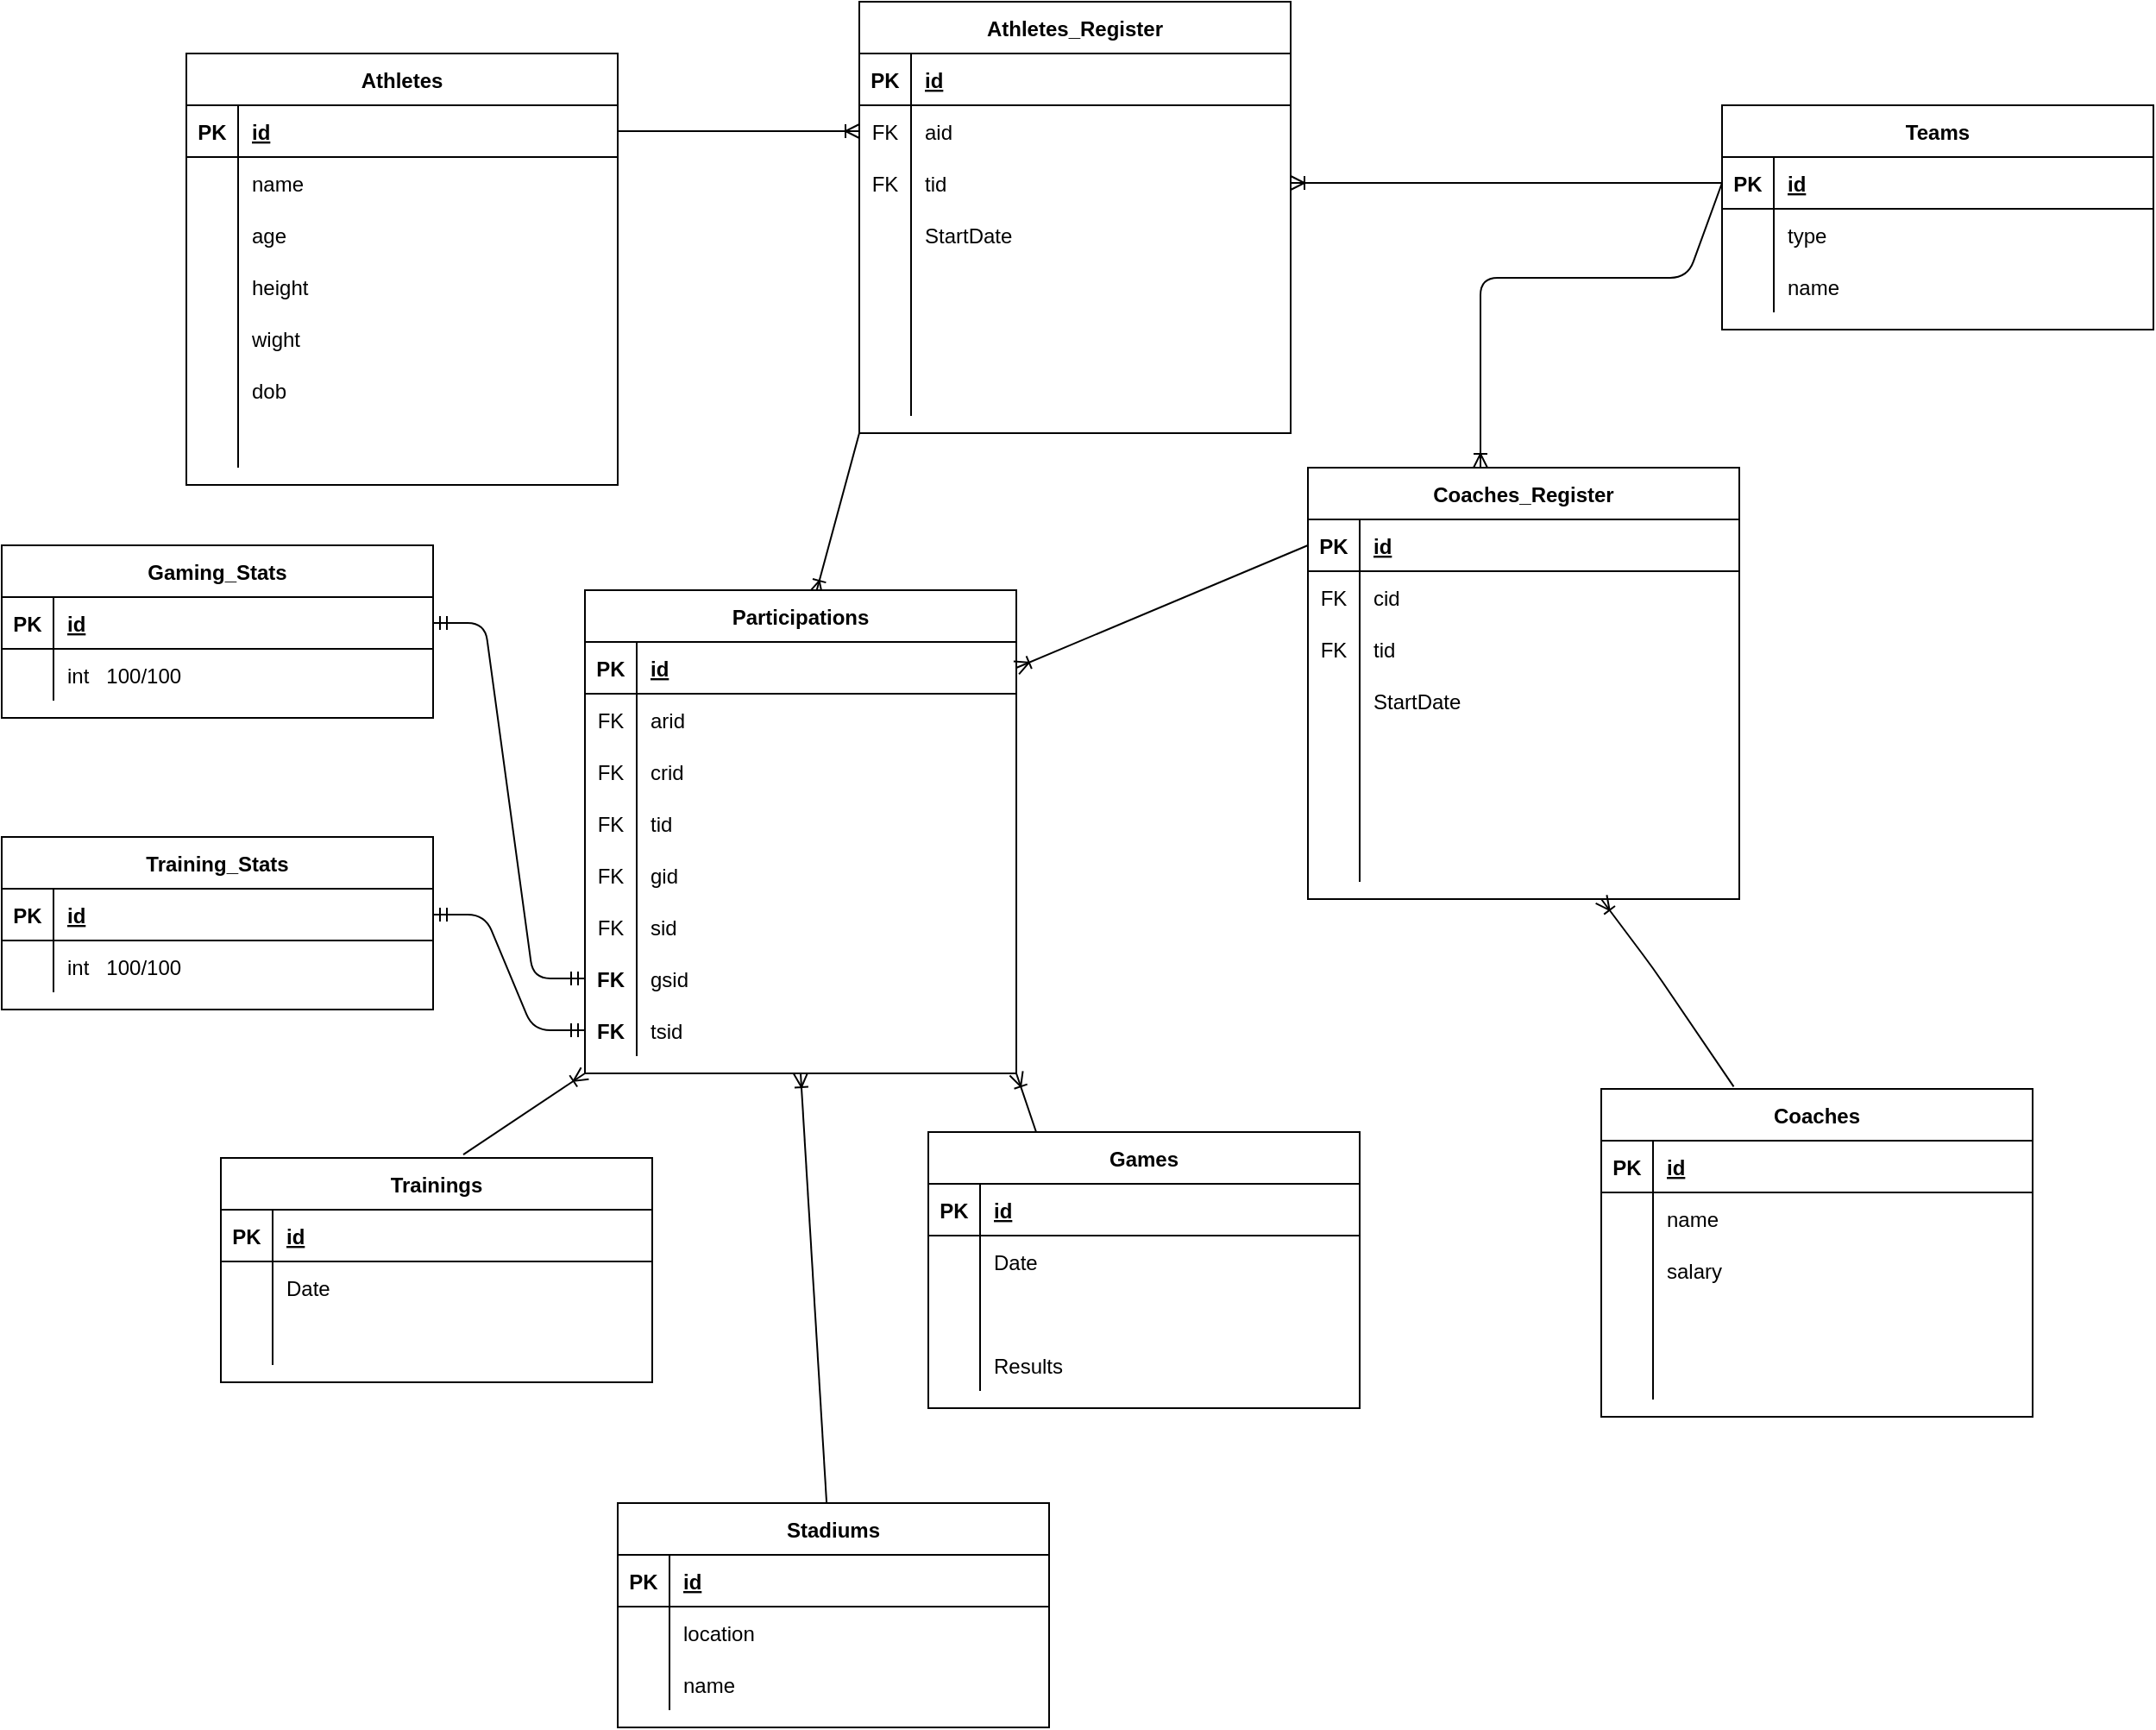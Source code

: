 <mxfile version="13.8.0" type="github">
  <diagram id="R2lEEEUBdFMjLlhIrx00" name="Page-1">
    <mxGraphModel dx="639" dy="456" grid="1" gridSize="13" guides="1" tooltips="1" connect="1" arrows="1" fold="1" page="1" pageScale="1" pageWidth="850" pageHeight="1100" math="0" shadow="0" extFonts="Permanent Marker^https://fonts.googleapis.com/css?family=Permanent+Marker">
      <root>
        <mxCell id="0" />
        <mxCell id="1" parent="0" />
        <mxCell id="C-vyLk0tnHw3VtMMgP7b-23" value="Athletes" style="shape=table;startSize=30;container=1;collapsible=1;childLayout=tableLayout;fixedRows=1;rowLines=0;fontStyle=1;align=center;resizeLast=1;" parent="1" vertex="1">
          <mxGeometry x="120" y="40" width="250" height="250" as="geometry" />
        </mxCell>
        <mxCell id="C-vyLk0tnHw3VtMMgP7b-24" value="" style="shape=partialRectangle;collapsible=0;dropTarget=0;pointerEvents=0;fillColor=none;points=[[0,0.5],[1,0.5]];portConstraint=eastwest;top=0;left=0;right=0;bottom=1;" parent="C-vyLk0tnHw3VtMMgP7b-23" vertex="1">
          <mxGeometry y="30" width="250" height="30" as="geometry" />
        </mxCell>
        <mxCell id="C-vyLk0tnHw3VtMMgP7b-25" value="PK" style="shape=partialRectangle;overflow=hidden;connectable=0;fillColor=none;top=0;left=0;bottom=0;right=0;fontStyle=1;" parent="C-vyLk0tnHw3VtMMgP7b-24" vertex="1">
          <mxGeometry width="30" height="30" as="geometry" />
        </mxCell>
        <mxCell id="C-vyLk0tnHw3VtMMgP7b-26" value="id" style="shape=partialRectangle;overflow=hidden;connectable=0;fillColor=none;top=0;left=0;bottom=0;right=0;align=left;spacingLeft=6;fontStyle=5;" parent="C-vyLk0tnHw3VtMMgP7b-24" vertex="1">
          <mxGeometry x="30" width="220" height="30" as="geometry" />
        </mxCell>
        <mxCell id="C-vyLk0tnHw3VtMMgP7b-27" value="" style="shape=partialRectangle;collapsible=0;dropTarget=0;pointerEvents=0;fillColor=none;points=[[0,0.5],[1,0.5]];portConstraint=eastwest;top=0;left=0;right=0;bottom=0;" parent="C-vyLk0tnHw3VtMMgP7b-23" vertex="1">
          <mxGeometry y="60" width="250" height="30" as="geometry" />
        </mxCell>
        <mxCell id="C-vyLk0tnHw3VtMMgP7b-28" value="" style="shape=partialRectangle;overflow=hidden;connectable=0;fillColor=none;top=0;left=0;bottom=0;right=0;" parent="C-vyLk0tnHw3VtMMgP7b-27" vertex="1">
          <mxGeometry width="30" height="30" as="geometry" />
        </mxCell>
        <mxCell id="C-vyLk0tnHw3VtMMgP7b-29" value="name " style="shape=partialRectangle;overflow=hidden;connectable=0;fillColor=none;top=0;left=0;bottom=0;right=0;align=left;spacingLeft=6;" parent="C-vyLk0tnHw3VtMMgP7b-27" vertex="1">
          <mxGeometry x="30" width="220" height="30" as="geometry" />
        </mxCell>
        <mxCell id="ePLe0GO7qWJnHYlMfz1o-11" style="shape=partialRectangle;collapsible=0;dropTarget=0;pointerEvents=0;fillColor=none;points=[[0,0.5],[1,0.5]];portConstraint=eastwest;top=0;left=0;right=0;bottom=0;" parent="C-vyLk0tnHw3VtMMgP7b-23" vertex="1">
          <mxGeometry y="90" width="250" height="30" as="geometry" />
        </mxCell>
        <mxCell id="ePLe0GO7qWJnHYlMfz1o-12" style="shape=partialRectangle;overflow=hidden;connectable=0;fillColor=none;top=0;left=0;bottom=0;right=0;" parent="ePLe0GO7qWJnHYlMfz1o-11" vertex="1">
          <mxGeometry width="30" height="30" as="geometry" />
        </mxCell>
        <mxCell id="ePLe0GO7qWJnHYlMfz1o-13" value="age" style="shape=partialRectangle;overflow=hidden;connectable=0;fillColor=none;top=0;left=0;bottom=0;right=0;align=left;spacingLeft=6;" parent="ePLe0GO7qWJnHYlMfz1o-11" vertex="1">
          <mxGeometry x="30" width="220" height="30" as="geometry" />
        </mxCell>
        <mxCell id="ePLe0GO7qWJnHYlMfz1o-14" style="shape=partialRectangle;collapsible=0;dropTarget=0;pointerEvents=0;fillColor=none;points=[[0,0.5],[1,0.5]];portConstraint=eastwest;top=0;left=0;right=0;bottom=0;" parent="C-vyLk0tnHw3VtMMgP7b-23" vertex="1">
          <mxGeometry y="120" width="250" height="30" as="geometry" />
        </mxCell>
        <mxCell id="ePLe0GO7qWJnHYlMfz1o-15" style="shape=partialRectangle;overflow=hidden;connectable=0;fillColor=none;top=0;left=0;bottom=0;right=0;" parent="ePLe0GO7qWJnHYlMfz1o-14" vertex="1">
          <mxGeometry width="30" height="30" as="geometry" />
        </mxCell>
        <mxCell id="ePLe0GO7qWJnHYlMfz1o-16" value="height" style="shape=partialRectangle;overflow=hidden;connectable=0;fillColor=none;top=0;left=0;bottom=0;right=0;align=left;spacingLeft=6;" parent="ePLe0GO7qWJnHYlMfz1o-14" vertex="1">
          <mxGeometry x="30" width="220" height="30" as="geometry" />
        </mxCell>
        <mxCell id="ePLe0GO7qWJnHYlMfz1o-20" style="shape=partialRectangle;collapsible=0;dropTarget=0;pointerEvents=0;fillColor=none;points=[[0,0.5],[1,0.5]];portConstraint=eastwest;top=0;left=0;right=0;bottom=0;" parent="C-vyLk0tnHw3VtMMgP7b-23" vertex="1">
          <mxGeometry y="150" width="250" height="30" as="geometry" />
        </mxCell>
        <mxCell id="ePLe0GO7qWJnHYlMfz1o-21" style="shape=partialRectangle;overflow=hidden;connectable=0;fillColor=none;top=0;left=0;bottom=0;right=0;" parent="ePLe0GO7qWJnHYlMfz1o-20" vertex="1">
          <mxGeometry width="30" height="30" as="geometry" />
        </mxCell>
        <mxCell id="ePLe0GO7qWJnHYlMfz1o-22" value="wight" style="shape=partialRectangle;overflow=hidden;connectable=0;fillColor=none;top=0;left=0;bottom=0;right=0;align=left;spacingLeft=6;" parent="ePLe0GO7qWJnHYlMfz1o-20" vertex="1">
          <mxGeometry x="30" width="220" height="30" as="geometry" />
        </mxCell>
        <mxCell id="ePLe0GO7qWJnHYlMfz1o-17" style="shape=partialRectangle;collapsible=0;dropTarget=0;pointerEvents=0;fillColor=none;points=[[0,0.5],[1,0.5]];portConstraint=eastwest;top=0;left=0;right=0;bottom=0;" parent="C-vyLk0tnHw3VtMMgP7b-23" vertex="1">
          <mxGeometry y="180" width="250" height="30" as="geometry" />
        </mxCell>
        <mxCell id="ePLe0GO7qWJnHYlMfz1o-18" style="shape=partialRectangle;overflow=hidden;connectable=0;fillColor=none;top=0;left=0;bottom=0;right=0;" parent="ePLe0GO7qWJnHYlMfz1o-17" vertex="1">
          <mxGeometry width="30" height="30" as="geometry" />
        </mxCell>
        <mxCell id="ePLe0GO7qWJnHYlMfz1o-19" value="dob" style="shape=partialRectangle;overflow=hidden;connectable=0;fillColor=none;top=0;left=0;bottom=0;right=0;align=left;spacingLeft=6;" parent="ePLe0GO7qWJnHYlMfz1o-17" vertex="1">
          <mxGeometry x="30" width="220" height="30" as="geometry" />
        </mxCell>
        <mxCell id="ePLe0GO7qWJnHYlMfz1o-29" style="shape=partialRectangle;collapsible=0;dropTarget=0;pointerEvents=0;fillColor=none;points=[[0,0.5],[1,0.5]];portConstraint=eastwest;top=0;left=0;right=0;bottom=0;" parent="C-vyLk0tnHw3VtMMgP7b-23" vertex="1">
          <mxGeometry y="210" width="250" height="30" as="geometry" />
        </mxCell>
        <mxCell id="ePLe0GO7qWJnHYlMfz1o-30" value="" style="shape=partialRectangle;overflow=hidden;connectable=0;fillColor=none;top=0;left=0;bottom=0;right=0;fontStyle=1" parent="ePLe0GO7qWJnHYlMfz1o-29" vertex="1">
          <mxGeometry width="30" height="30" as="geometry" />
        </mxCell>
        <mxCell id="ePLe0GO7qWJnHYlMfz1o-31" value="" style="shape=partialRectangle;overflow=hidden;connectable=0;fillColor=none;top=0;left=0;bottom=0;right=0;align=left;spacingLeft=6;" parent="ePLe0GO7qWJnHYlMfz1o-29" vertex="1">
          <mxGeometry x="30" width="220" height="30" as="geometry" />
        </mxCell>
        <mxCell id="ePLe0GO7qWJnHYlMfz1o-62" value="Athletes_Register" style="shape=table;startSize=30;container=1;collapsible=1;childLayout=tableLayout;fixedRows=1;rowLines=0;fontStyle=1;align=center;resizeLast=1;" parent="1" vertex="1">
          <mxGeometry x="510" y="10" width="250" height="250" as="geometry" />
        </mxCell>
        <mxCell id="ePLe0GO7qWJnHYlMfz1o-63" value="" style="shape=partialRectangle;collapsible=0;dropTarget=0;pointerEvents=0;fillColor=none;points=[[0,0.5],[1,0.5]];portConstraint=eastwest;top=0;left=0;right=0;bottom=1;" parent="ePLe0GO7qWJnHYlMfz1o-62" vertex="1">
          <mxGeometry y="30" width="250" height="30" as="geometry" />
        </mxCell>
        <mxCell id="ePLe0GO7qWJnHYlMfz1o-64" value="PK" style="shape=partialRectangle;overflow=hidden;connectable=0;fillColor=none;top=0;left=0;bottom=0;right=0;fontStyle=1;" parent="ePLe0GO7qWJnHYlMfz1o-63" vertex="1">
          <mxGeometry width="30" height="30" as="geometry" />
        </mxCell>
        <mxCell id="ePLe0GO7qWJnHYlMfz1o-65" value="id" style="shape=partialRectangle;overflow=hidden;connectable=0;fillColor=none;top=0;left=0;bottom=0;right=0;align=left;spacingLeft=6;fontStyle=5;" parent="ePLe0GO7qWJnHYlMfz1o-63" vertex="1">
          <mxGeometry x="30" width="220" height="30" as="geometry" />
        </mxCell>
        <mxCell id="ePLe0GO7qWJnHYlMfz1o-66" value="" style="shape=partialRectangle;collapsible=0;dropTarget=0;pointerEvents=0;fillColor=none;points=[[0,0.5],[1,0.5]];portConstraint=eastwest;top=0;left=0;right=0;bottom=0;" parent="ePLe0GO7qWJnHYlMfz1o-62" vertex="1">
          <mxGeometry y="60" width="250" height="30" as="geometry" />
        </mxCell>
        <mxCell id="ePLe0GO7qWJnHYlMfz1o-67" value="FK" style="shape=partialRectangle;overflow=hidden;connectable=0;fillColor=none;top=0;left=0;bottom=0;right=0;" parent="ePLe0GO7qWJnHYlMfz1o-66" vertex="1">
          <mxGeometry width="30" height="30" as="geometry" />
        </mxCell>
        <mxCell id="ePLe0GO7qWJnHYlMfz1o-68" value="aid" style="shape=partialRectangle;overflow=hidden;connectable=0;fillColor=none;top=0;left=0;bottom=0;right=0;align=left;spacingLeft=6;" parent="ePLe0GO7qWJnHYlMfz1o-66" vertex="1">
          <mxGeometry x="30" width="220" height="30" as="geometry" />
        </mxCell>
        <mxCell id="ePLe0GO7qWJnHYlMfz1o-69" style="shape=partialRectangle;collapsible=0;dropTarget=0;pointerEvents=0;fillColor=none;points=[[0,0.5],[1,0.5]];portConstraint=eastwest;top=0;left=0;right=0;bottom=0;" parent="ePLe0GO7qWJnHYlMfz1o-62" vertex="1">
          <mxGeometry y="90" width="250" height="30" as="geometry" />
        </mxCell>
        <mxCell id="ePLe0GO7qWJnHYlMfz1o-70" value="FK" style="shape=partialRectangle;overflow=hidden;connectable=0;fillColor=none;top=0;left=0;bottom=0;right=0;" parent="ePLe0GO7qWJnHYlMfz1o-69" vertex="1">
          <mxGeometry width="30" height="30" as="geometry" />
        </mxCell>
        <mxCell id="ePLe0GO7qWJnHYlMfz1o-71" value="tid" style="shape=partialRectangle;overflow=hidden;connectable=0;fillColor=none;top=0;left=0;bottom=0;right=0;align=left;spacingLeft=6;" parent="ePLe0GO7qWJnHYlMfz1o-69" vertex="1">
          <mxGeometry x="30" width="220" height="30" as="geometry" />
        </mxCell>
        <mxCell id="ePLe0GO7qWJnHYlMfz1o-72" style="shape=partialRectangle;collapsible=0;dropTarget=0;pointerEvents=0;fillColor=none;points=[[0,0.5],[1,0.5]];portConstraint=eastwest;top=0;left=0;right=0;bottom=0;" parent="ePLe0GO7qWJnHYlMfz1o-62" vertex="1">
          <mxGeometry y="120" width="250" height="30" as="geometry" />
        </mxCell>
        <mxCell id="ePLe0GO7qWJnHYlMfz1o-73" style="shape=partialRectangle;overflow=hidden;connectable=0;fillColor=none;top=0;left=0;bottom=0;right=0;" parent="ePLe0GO7qWJnHYlMfz1o-72" vertex="1">
          <mxGeometry width="30" height="30" as="geometry" />
        </mxCell>
        <mxCell id="ePLe0GO7qWJnHYlMfz1o-74" value="StartDate" style="shape=partialRectangle;overflow=hidden;connectable=0;fillColor=none;top=0;left=0;bottom=0;right=0;align=left;spacingLeft=6;" parent="ePLe0GO7qWJnHYlMfz1o-72" vertex="1">
          <mxGeometry x="30" width="220" height="30" as="geometry" />
        </mxCell>
        <mxCell id="ePLe0GO7qWJnHYlMfz1o-75" style="shape=partialRectangle;collapsible=0;dropTarget=0;pointerEvents=0;fillColor=none;points=[[0,0.5],[1,0.5]];portConstraint=eastwest;top=0;left=0;right=0;bottom=0;" parent="ePLe0GO7qWJnHYlMfz1o-62" vertex="1">
          <mxGeometry y="150" width="250" height="30" as="geometry" />
        </mxCell>
        <mxCell id="ePLe0GO7qWJnHYlMfz1o-76" style="shape=partialRectangle;overflow=hidden;connectable=0;fillColor=none;top=0;left=0;bottom=0;right=0;" parent="ePLe0GO7qWJnHYlMfz1o-75" vertex="1">
          <mxGeometry width="30" height="30" as="geometry" />
        </mxCell>
        <mxCell id="ePLe0GO7qWJnHYlMfz1o-77" value="" style="shape=partialRectangle;overflow=hidden;connectable=0;fillColor=none;top=0;left=0;bottom=0;right=0;align=left;spacingLeft=6;" parent="ePLe0GO7qWJnHYlMfz1o-75" vertex="1">
          <mxGeometry x="30" width="220" height="30" as="geometry" />
        </mxCell>
        <mxCell id="ePLe0GO7qWJnHYlMfz1o-78" style="shape=partialRectangle;collapsible=0;dropTarget=0;pointerEvents=0;fillColor=none;points=[[0,0.5],[1,0.5]];portConstraint=eastwest;top=0;left=0;right=0;bottom=0;" parent="ePLe0GO7qWJnHYlMfz1o-62" vertex="1">
          <mxGeometry y="180" width="250" height="30" as="geometry" />
        </mxCell>
        <mxCell id="ePLe0GO7qWJnHYlMfz1o-79" style="shape=partialRectangle;overflow=hidden;connectable=0;fillColor=none;top=0;left=0;bottom=0;right=0;" parent="ePLe0GO7qWJnHYlMfz1o-78" vertex="1">
          <mxGeometry width="30" height="30" as="geometry" />
        </mxCell>
        <mxCell id="ePLe0GO7qWJnHYlMfz1o-80" value="" style="shape=partialRectangle;overflow=hidden;connectable=0;fillColor=none;top=0;left=0;bottom=0;right=0;align=left;spacingLeft=6;" parent="ePLe0GO7qWJnHYlMfz1o-78" vertex="1">
          <mxGeometry x="30" width="220" height="30" as="geometry" />
        </mxCell>
        <mxCell id="ePLe0GO7qWJnHYlMfz1o-81" style="shape=partialRectangle;collapsible=0;dropTarget=0;pointerEvents=0;fillColor=none;points=[[0,0.5],[1,0.5]];portConstraint=eastwest;top=0;left=0;right=0;bottom=0;" parent="ePLe0GO7qWJnHYlMfz1o-62" vertex="1">
          <mxGeometry y="210" width="250" height="30" as="geometry" />
        </mxCell>
        <mxCell id="ePLe0GO7qWJnHYlMfz1o-82" value="" style="shape=partialRectangle;overflow=hidden;connectable=0;fillColor=none;top=0;left=0;bottom=0;right=0;fontStyle=1" parent="ePLe0GO7qWJnHYlMfz1o-81" vertex="1">
          <mxGeometry width="30" height="30" as="geometry" />
        </mxCell>
        <mxCell id="ePLe0GO7qWJnHYlMfz1o-83" value="" style="shape=partialRectangle;overflow=hidden;connectable=0;fillColor=none;top=0;left=0;bottom=0;right=0;align=left;spacingLeft=6;" parent="ePLe0GO7qWJnHYlMfz1o-81" vertex="1">
          <mxGeometry x="30" width="220" height="30" as="geometry" />
        </mxCell>
        <mxCell id="C-vyLk0tnHw3VtMMgP7b-13" value="Teams" style="shape=table;startSize=30;container=1;collapsible=1;childLayout=tableLayout;fixedRows=1;rowLines=0;fontStyle=1;align=center;resizeLast=1;" parent="1" vertex="1">
          <mxGeometry x="1010" y="70" width="250" height="130" as="geometry" />
        </mxCell>
        <mxCell id="C-vyLk0tnHw3VtMMgP7b-14" value="" style="shape=partialRectangle;collapsible=0;dropTarget=0;pointerEvents=0;fillColor=none;points=[[0,0.5],[1,0.5]];portConstraint=eastwest;top=0;left=0;right=0;bottom=1;" parent="C-vyLk0tnHw3VtMMgP7b-13" vertex="1">
          <mxGeometry y="30" width="250" height="30" as="geometry" />
        </mxCell>
        <mxCell id="C-vyLk0tnHw3VtMMgP7b-15" value="PK" style="shape=partialRectangle;overflow=hidden;connectable=0;fillColor=none;top=0;left=0;bottom=0;right=0;fontStyle=1;" parent="C-vyLk0tnHw3VtMMgP7b-14" vertex="1">
          <mxGeometry width="30" height="30" as="geometry" />
        </mxCell>
        <mxCell id="C-vyLk0tnHw3VtMMgP7b-16" value="id" style="shape=partialRectangle;overflow=hidden;connectable=0;fillColor=none;top=0;left=0;bottom=0;right=0;align=left;spacingLeft=6;fontStyle=5;" parent="C-vyLk0tnHw3VtMMgP7b-14" vertex="1">
          <mxGeometry x="30" width="220" height="30" as="geometry" />
        </mxCell>
        <mxCell id="C-vyLk0tnHw3VtMMgP7b-17" value="" style="shape=partialRectangle;collapsible=0;dropTarget=0;pointerEvents=0;fillColor=none;points=[[0,0.5],[1,0.5]];portConstraint=eastwest;top=0;left=0;right=0;bottom=0;" parent="C-vyLk0tnHw3VtMMgP7b-13" vertex="1">
          <mxGeometry y="60" width="250" height="30" as="geometry" />
        </mxCell>
        <mxCell id="C-vyLk0tnHw3VtMMgP7b-18" value="" style="shape=partialRectangle;overflow=hidden;connectable=0;fillColor=none;top=0;left=0;bottom=0;right=0;" parent="C-vyLk0tnHw3VtMMgP7b-17" vertex="1">
          <mxGeometry width="30" height="30" as="geometry" />
        </mxCell>
        <mxCell id="C-vyLk0tnHw3VtMMgP7b-19" value="type" style="shape=partialRectangle;overflow=hidden;connectable=0;fillColor=none;top=0;left=0;bottom=0;right=0;align=left;spacingLeft=6;" parent="C-vyLk0tnHw3VtMMgP7b-17" vertex="1">
          <mxGeometry x="30" width="220" height="30" as="geometry" />
        </mxCell>
        <mxCell id="C-vyLk0tnHw3VtMMgP7b-20" value="" style="shape=partialRectangle;collapsible=0;dropTarget=0;pointerEvents=0;fillColor=none;points=[[0,0.5],[1,0.5]];portConstraint=eastwest;top=0;left=0;right=0;bottom=0;" parent="C-vyLk0tnHw3VtMMgP7b-13" vertex="1">
          <mxGeometry y="90" width="250" height="30" as="geometry" />
        </mxCell>
        <mxCell id="C-vyLk0tnHw3VtMMgP7b-21" value="" style="shape=partialRectangle;overflow=hidden;connectable=0;fillColor=none;top=0;left=0;bottom=0;right=0;" parent="C-vyLk0tnHw3VtMMgP7b-20" vertex="1">
          <mxGeometry width="30" height="30" as="geometry" />
        </mxCell>
        <mxCell id="C-vyLk0tnHw3VtMMgP7b-22" value="name" style="shape=partialRectangle;overflow=hidden;connectable=0;fillColor=none;top=0;left=0;bottom=0;right=0;align=left;spacingLeft=6;" parent="C-vyLk0tnHw3VtMMgP7b-20" vertex="1">
          <mxGeometry x="30" width="220" height="30" as="geometry" />
        </mxCell>
        <mxCell id="ePLe0GO7qWJnHYlMfz1o-107" value="" style="edgeStyle=entityRelationEdgeStyle;fontSize=12;html=1;endArrow=ERoneToMany;exitX=1;exitY=0.5;exitDx=0;exitDy=0;entryX=0;entryY=0.5;entryDx=0;entryDy=0;" parent="1" source="C-vyLk0tnHw3VtMMgP7b-24" target="ePLe0GO7qWJnHYlMfz1o-66" edge="1">
          <mxGeometry width="100" height="100" relative="1" as="geometry">
            <mxPoint x="650" y="330" as="sourcePoint" />
            <mxPoint x="750" y="230" as="targetPoint" />
          </mxGeometry>
        </mxCell>
        <mxCell id="ePLe0GO7qWJnHYlMfz1o-108" value="" style="fontSize=12;html=1;endArrow=ERoneToMany;entryX=1;entryY=0.5;entryDx=0;entryDy=0;exitX=0;exitY=0.5;exitDx=0;exitDy=0;" parent="1" source="C-vyLk0tnHw3VtMMgP7b-14" target="ePLe0GO7qWJnHYlMfz1o-69" edge="1">
          <mxGeometry width="100" height="100" relative="1" as="geometry">
            <mxPoint x="930" y="110" as="sourcePoint" />
            <mxPoint x="520.0" y="105" as="targetPoint" />
          </mxGeometry>
        </mxCell>
        <mxCell id="ePLe0GO7qWJnHYlMfz1o-109" value="" style="fontSize=12;html=1;endArrow=ERoneToMany;entryX=0.4;entryY=0;entryDx=0;entryDy=0;exitX=0;exitY=0.5;exitDx=0;exitDy=0;entryPerimeter=0;" parent="1" source="C-vyLk0tnHw3VtMMgP7b-14" target="ePLe0GO7qWJnHYlMfz1o-84" edge="1">
          <mxGeometry width="100" height="100" relative="1" as="geometry">
            <mxPoint x="1020" y="115" as="sourcePoint" />
            <mxPoint x="770" y="135" as="targetPoint" />
            <Array as="points">
              <mxPoint x="990" y="170" />
              <mxPoint x="950" y="170" />
              <mxPoint x="870" y="170" />
            </Array>
          </mxGeometry>
        </mxCell>
        <mxCell id="ePLe0GO7qWJnHYlMfz1o-84" value="Coaches_Register" style="shape=table;startSize=30;container=1;collapsible=1;childLayout=tableLayout;fixedRows=1;rowLines=0;fontStyle=1;align=center;resizeLast=1;" parent="1" vertex="1">
          <mxGeometry x="770" y="280" width="250" height="250" as="geometry" />
        </mxCell>
        <mxCell id="ePLe0GO7qWJnHYlMfz1o-85" value="" style="shape=partialRectangle;collapsible=0;dropTarget=0;pointerEvents=0;fillColor=none;points=[[0,0.5],[1,0.5]];portConstraint=eastwest;top=0;left=0;right=0;bottom=1;" parent="ePLe0GO7qWJnHYlMfz1o-84" vertex="1">
          <mxGeometry y="30" width="250" height="30" as="geometry" />
        </mxCell>
        <mxCell id="ePLe0GO7qWJnHYlMfz1o-86" value="PK" style="shape=partialRectangle;overflow=hidden;connectable=0;fillColor=none;top=0;left=0;bottom=0;right=0;fontStyle=1;" parent="ePLe0GO7qWJnHYlMfz1o-85" vertex="1">
          <mxGeometry width="30" height="30" as="geometry" />
        </mxCell>
        <mxCell id="ePLe0GO7qWJnHYlMfz1o-87" value="id" style="shape=partialRectangle;overflow=hidden;connectable=0;fillColor=none;top=0;left=0;bottom=0;right=0;align=left;spacingLeft=6;fontStyle=5;" parent="ePLe0GO7qWJnHYlMfz1o-85" vertex="1">
          <mxGeometry x="30" width="220" height="30" as="geometry" />
        </mxCell>
        <mxCell id="ePLe0GO7qWJnHYlMfz1o-88" value="" style="shape=partialRectangle;collapsible=0;dropTarget=0;pointerEvents=0;fillColor=none;points=[[0,0.5],[1,0.5]];portConstraint=eastwest;top=0;left=0;right=0;bottom=0;" parent="ePLe0GO7qWJnHYlMfz1o-84" vertex="1">
          <mxGeometry y="60" width="250" height="30" as="geometry" />
        </mxCell>
        <mxCell id="ePLe0GO7qWJnHYlMfz1o-89" value="FK" style="shape=partialRectangle;overflow=hidden;connectable=0;fillColor=none;top=0;left=0;bottom=0;right=0;" parent="ePLe0GO7qWJnHYlMfz1o-88" vertex="1">
          <mxGeometry width="30" height="30" as="geometry" />
        </mxCell>
        <mxCell id="ePLe0GO7qWJnHYlMfz1o-90" value="cid" style="shape=partialRectangle;overflow=hidden;connectable=0;fillColor=none;top=0;left=0;bottom=0;right=0;align=left;spacingLeft=6;" parent="ePLe0GO7qWJnHYlMfz1o-88" vertex="1">
          <mxGeometry x="30" width="220" height="30" as="geometry" />
        </mxCell>
        <mxCell id="ePLe0GO7qWJnHYlMfz1o-91" style="shape=partialRectangle;collapsible=0;dropTarget=0;pointerEvents=0;fillColor=none;points=[[0,0.5],[1,0.5]];portConstraint=eastwest;top=0;left=0;right=0;bottom=0;" parent="ePLe0GO7qWJnHYlMfz1o-84" vertex="1">
          <mxGeometry y="90" width="250" height="30" as="geometry" />
        </mxCell>
        <mxCell id="ePLe0GO7qWJnHYlMfz1o-92" value="FK" style="shape=partialRectangle;overflow=hidden;connectable=0;fillColor=none;top=0;left=0;bottom=0;right=0;" parent="ePLe0GO7qWJnHYlMfz1o-91" vertex="1">
          <mxGeometry width="30" height="30" as="geometry" />
        </mxCell>
        <mxCell id="ePLe0GO7qWJnHYlMfz1o-93" value="tid" style="shape=partialRectangle;overflow=hidden;connectable=0;fillColor=none;top=0;left=0;bottom=0;right=0;align=left;spacingLeft=6;" parent="ePLe0GO7qWJnHYlMfz1o-91" vertex="1">
          <mxGeometry x="30" width="220" height="30" as="geometry" />
        </mxCell>
        <mxCell id="ePLe0GO7qWJnHYlMfz1o-94" style="shape=partialRectangle;collapsible=0;dropTarget=0;pointerEvents=0;fillColor=none;points=[[0,0.5],[1,0.5]];portConstraint=eastwest;top=0;left=0;right=0;bottom=0;" parent="ePLe0GO7qWJnHYlMfz1o-84" vertex="1">
          <mxGeometry y="120" width="250" height="30" as="geometry" />
        </mxCell>
        <mxCell id="ePLe0GO7qWJnHYlMfz1o-95" style="shape=partialRectangle;overflow=hidden;connectable=0;fillColor=none;top=0;left=0;bottom=0;right=0;" parent="ePLe0GO7qWJnHYlMfz1o-94" vertex="1">
          <mxGeometry width="30" height="30" as="geometry" />
        </mxCell>
        <mxCell id="ePLe0GO7qWJnHYlMfz1o-96" value="StartDate" style="shape=partialRectangle;overflow=hidden;connectable=0;fillColor=none;top=0;left=0;bottom=0;right=0;align=left;spacingLeft=6;" parent="ePLe0GO7qWJnHYlMfz1o-94" vertex="1">
          <mxGeometry x="30" width="220" height="30" as="geometry" />
        </mxCell>
        <mxCell id="ePLe0GO7qWJnHYlMfz1o-97" style="shape=partialRectangle;collapsible=0;dropTarget=0;pointerEvents=0;fillColor=none;points=[[0,0.5],[1,0.5]];portConstraint=eastwest;top=0;left=0;right=0;bottom=0;" parent="ePLe0GO7qWJnHYlMfz1o-84" vertex="1">
          <mxGeometry y="150" width="250" height="30" as="geometry" />
        </mxCell>
        <mxCell id="ePLe0GO7qWJnHYlMfz1o-98" style="shape=partialRectangle;overflow=hidden;connectable=0;fillColor=none;top=0;left=0;bottom=0;right=0;" parent="ePLe0GO7qWJnHYlMfz1o-97" vertex="1">
          <mxGeometry width="30" height="30" as="geometry" />
        </mxCell>
        <mxCell id="ePLe0GO7qWJnHYlMfz1o-99" value="" style="shape=partialRectangle;overflow=hidden;connectable=0;fillColor=none;top=0;left=0;bottom=0;right=0;align=left;spacingLeft=6;" parent="ePLe0GO7qWJnHYlMfz1o-97" vertex="1">
          <mxGeometry x="30" width="220" height="30" as="geometry" />
        </mxCell>
        <mxCell id="ePLe0GO7qWJnHYlMfz1o-100" style="shape=partialRectangle;collapsible=0;dropTarget=0;pointerEvents=0;fillColor=none;points=[[0,0.5],[1,0.5]];portConstraint=eastwest;top=0;left=0;right=0;bottom=0;" parent="ePLe0GO7qWJnHYlMfz1o-84" vertex="1">
          <mxGeometry y="180" width="250" height="30" as="geometry" />
        </mxCell>
        <mxCell id="ePLe0GO7qWJnHYlMfz1o-101" style="shape=partialRectangle;overflow=hidden;connectable=0;fillColor=none;top=0;left=0;bottom=0;right=0;" parent="ePLe0GO7qWJnHYlMfz1o-100" vertex="1">
          <mxGeometry width="30" height="30" as="geometry" />
        </mxCell>
        <mxCell id="ePLe0GO7qWJnHYlMfz1o-102" value="" style="shape=partialRectangle;overflow=hidden;connectable=0;fillColor=none;top=0;left=0;bottom=0;right=0;align=left;spacingLeft=6;" parent="ePLe0GO7qWJnHYlMfz1o-100" vertex="1">
          <mxGeometry x="30" width="220" height="30" as="geometry" />
        </mxCell>
        <mxCell id="ePLe0GO7qWJnHYlMfz1o-103" style="shape=partialRectangle;collapsible=0;dropTarget=0;pointerEvents=0;fillColor=none;points=[[0,0.5],[1,0.5]];portConstraint=eastwest;top=0;left=0;right=0;bottom=0;" parent="ePLe0GO7qWJnHYlMfz1o-84" vertex="1">
          <mxGeometry y="210" width="250" height="30" as="geometry" />
        </mxCell>
        <mxCell id="ePLe0GO7qWJnHYlMfz1o-104" value="" style="shape=partialRectangle;overflow=hidden;connectable=0;fillColor=none;top=0;left=0;bottom=0;right=0;fontStyle=1" parent="ePLe0GO7qWJnHYlMfz1o-103" vertex="1">
          <mxGeometry width="30" height="30" as="geometry" />
        </mxCell>
        <mxCell id="ePLe0GO7qWJnHYlMfz1o-105" value="" style="shape=partialRectangle;overflow=hidden;connectable=0;fillColor=none;top=0;left=0;bottom=0;right=0;align=left;spacingLeft=6;" parent="ePLe0GO7qWJnHYlMfz1o-103" vertex="1">
          <mxGeometry x="30" width="220" height="30" as="geometry" />
        </mxCell>
        <mxCell id="ePLe0GO7qWJnHYlMfz1o-110" value="" style="fontSize=12;html=1;endArrow=ERoneToMany;exitX=0.307;exitY=-0.007;exitDx=0;exitDy=0;exitPerimeter=0;" parent="1" source="C-vyLk0tnHw3VtMMgP7b-2" edge="1">
          <mxGeometry width="100" height="100" relative="1" as="geometry">
            <mxPoint x="1020" y="125" as="sourcePoint" />
            <mxPoint x="940" y="530" as="targetPoint" />
            <Array as="points">
              <mxPoint x="970" y="570" />
            </Array>
          </mxGeometry>
        </mxCell>
        <mxCell id="C-vyLk0tnHw3VtMMgP7b-2" value="Coaches" style="shape=table;startSize=30;container=1;collapsible=1;childLayout=tableLayout;fixedRows=1;rowLines=0;fontStyle=1;align=center;resizeLast=1;" parent="1" vertex="1">
          <mxGeometry x="940" y="640" width="250" height="190" as="geometry" />
        </mxCell>
        <mxCell id="C-vyLk0tnHw3VtMMgP7b-3" value="" style="shape=partialRectangle;collapsible=0;dropTarget=0;pointerEvents=0;fillColor=none;points=[[0,0.5],[1,0.5]];portConstraint=eastwest;top=0;left=0;right=0;bottom=1;" parent="C-vyLk0tnHw3VtMMgP7b-2" vertex="1">
          <mxGeometry y="30" width="250" height="30" as="geometry" />
        </mxCell>
        <mxCell id="C-vyLk0tnHw3VtMMgP7b-4" value="PK" style="shape=partialRectangle;overflow=hidden;connectable=0;fillColor=none;top=0;left=0;bottom=0;right=0;fontStyle=1;" parent="C-vyLk0tnHw3VtMMgP7b-3" vertex="1">
          <mxGeometry width="30" height="30" as="geometry" />
        </mxCell>
        <mxCell id="C-vyLk0tnHw3VtMMgP7b-5" value="id" style="shape=partialRectangle;overflow=hidden;connectable=0;fillColor=none;top=0;left=0;bottom=0;right=0;align=left;spacingLeft=6;fontStyle=5;" parent="C-vyLk0tnHw3VtMMgP7b-3" vertex="1">
          <mxGeometry x="30" width="220" height="30" as="geometry" />
        </mxCell>
        <mxCell id="C-vyLk0tnHw3VtMMgP7b-6" value="" style="shape=partialRectangle;collapsible=0;dropTarget=0;pointerEvents=0;fillColor=none;points=[[0,0.5],[1,0.5]];portConstraint=eastwest;top=0;left=0;right=0;bottom=0;" parent="C-vyLk0tnHw3VtMMgP7b-2" vertex="1">
          <mxGeometry y="60" width="250" height="30" as="geometry" />
        </mxCell>
        <mxCell id="C-vyLk0tnHw3VtMMgP7b-7" value="" style="shape=partialRectangle;overflow=hidden;connectable=0;fillColor=none;top=0;left=0;bottom=0;right=0;" parent="C-vyLk0tnHw3VtMMgP7b-6" vertex="1">
          <mxGeometry width="30" height="30" as="geometry" />
        </mxCell>
        <mxCell id="C-vyLk0tnHw3VtMMgP7b-8" value="name" style="shape=partialRectangle;overflow=hidden;connectable=0;fillColor=none;top=0;left=0;bottom=0;right=0;align=left;spacingLeft=6;" parent="C-vyLk0tnHw3VtMMgP7b-6" vertex="1">
          <mxGeometry x="30" width="220" height="30" as="geometry" />
        </mxCell>
        <mxCell id="C-vyLk0tnHw3VtMMgP7b-9" value="" style="shape=partialRectangle;collapsible=0;dropTarget=0;pointerEvents=0;fillColor=none;points=[[0,0.5],[1,0.5]];portConstraint=eastwest;top=0;left=0;right=0;bottom=0;" parent="C-vyLk0tnHw3VtMMgP7b-2" vertex="1">
          <mxGeometry y="90" width="250" height="30" as="geometry" />
        </mxCell>
        <mxCell id="C-vyLk0tnHw3VtMMgP7b-10" value="" style="shape=partialRectangle;overflow=hidden;connectable=0;fillColor=none;top=0;left=0;bottom=0;right=0;" parent="C-vyLk0tnHw3VtMMgP7b-9" vertex="1">
          <mxGeometry width="30" height="30" as="geometry" />
        </mxCell>
        <mxCell id="C-vyLk0tnHw3VtMMgP7b-11" value="salary" style="shape=partialRectangle;overflow=hidden;connectable=0;fillColor=none;top=0;left=0;bottom=0;right=0;align=left;spacingLeft=6;" parent="C-vyLk0tnHw3VtMMgP7b-9" vertex="1">
          <mxGeometry x="30" width="220" height="30" as="geometry" />
        </mxCell>
        <mxCell id="ePLe0GO7qWJnHYlMfz1o-23" style="shape=partialRectangle;collapsible=0;dropTarget=0;pointerEvents=0;fillColor=none;points=[[0,0.5],[1,0.5]];portConstraint=eastwest;top=0;left=0;right=0;bottom=0;" parent="C-vyLk0tnHw3VtMMgP7b-2" vertex="1">
          <mxGeometry y="120" width="250" height="30" as="geometry" />
        </mxCell>
        <mxCell id="ePLe0GO7qWJnHYlMfz1o-24" style="shape=partialRectangle;overflow=hidden;connectable=0;fillColor=none;top=0;left=0;bottom=0;right=0;" parent="ePLe0GO7qWJnHYlMfz1o-23" vertex="1">
          <mxGeometry width="30" height="30" as="geometry" />
        </mxCell>
        <mxCell id="ePLe0GO7qWJnHYlMfz1o-25" value="" style="shape=partialRectangle;overflow=hidden;connectable=0;fillColor=none;top=0;left=0;bottom=0;right=0;align=left;spacingLeft=6;" parent="ePLe0GO7qWJnHYlMfz1o-23" vertex="1">
          <mxGeometry x="30" width="220" height="30" as="geometry" />
        </mxCell>
        <mxCell id="ePLe0GO7qWJnHYlMfz1o-26" style="shape=partialRectangle;collapsible=0;dropTarget=0;pointerEvents=0;fillColor=none;points=[[0,0.5],[1,0.5]];portConstraint=eastwest;top=0;left=0;right=0;bottom=0;" parent="C-vyLk0tnHw3VtMMgP7b-2" vertex="1">
          <mxGeometry y="150" width="250" height="30" as="geometry" />
        </mxCell>
        <mxCell id="ePLe0GO7qWJnHYlMfz1o-27" value="" style="shape=partialRectangle;overflow=hidden;connectable=0;fillColor=none;top=0;left=0;bottom=0;right=0;fontStyle=1" parent="ePLe0GO7qWJnHYlMfz1o-26" vertex="1">
          <mxGeometry width="30" height="30" as="geometry" />
        </mxCell>
        <mxCell id="ePLe0GO7qWJnHYlMfz1o-28" value="" style="shape=partialRectangle;overflow=hidden;connectable=0;fillColor=none;top=0;left=0;bottom=0;right=0;align=left;spacingLeft=6;" parent="ePLe0GO7qWJnHYlMfz1o-26" vertex="1">
          <mxGeometry x="30" width="220" height="30" as="geometry" />
        </mxCell>
        <mxCell id="ePLe0GO7qWJnHYlMfz1o-133" value="" style="fontSize=12;html=1;endArrow=ERoneToMany;entryX=0.535;entryY=0.008;entryDx=0;entryDy=0;entryPerimeter=0;exitX=0;exitY=1;exitDx=0;exitDy=0;" parent="1" source="ePLe0GO7qWJnHYlMfz1o-62" target="ePLe0GO7qWJnHYlMfz1o-111" edge="1">
          <mxGeometry width="100" height="100" relative="1" as="geometry">
            <mxPoint x="380.0" y="95" as="sourcePoint" />
            <mxPoint x="520.0" y="95" as="targetPoint" />
          </mxGeometry>
        </mxCell>
        <mxCell id="ePLe0GO7qWJnHYlMfz1o-134" value="" style="fontSize=12;html=1;endArrow=ERoneToMany;exitX=0;exitY=0.5;exitDx=0;exitDy=0;entryX=1;entryY=0.5;entryDx=0;entryDy=0;" parent="1" source="ePLe0GO7qWJnHYlMfz1o-85" target="ePLe0GO7qWJnHYlMfz1o-112" edge="1">
          <mxGeometry width="100" height="100" relative="1" as="geometry">
            <mxPoint x="520" y="270" as="sourcePoint" />
            <mxPoint x="473.75" y="372.0" as="targetPoint" />
          </mxGeometry>
        </mxCell>
        <mxCell id="ePLe0GO7qWJnHYlMfz1o-138" value="Gaming_Stats" style="shape=table;startSize=30;container=1;collapsible=1;childLayout=tableLayout;fixedRows=1;rowLines=0;fontStyle=1;align=center;resizeLast=1;" parent="1" vertex="1">
          <mxGeometry x="13" y="325" width="250" height="100" as="geometry" />
        </mxCell>
        <mxCell id="ePLe0GO7qWJnHYlMfz1o-139" value="" style="shape=partialRectangle;collapsible=0;dropTarget=0;pointerEvents=0;fillColor=none;points=[[0,0.5],[1,0.5]];portConstraint=eastwest;top=0;left=0;right=0;bottom=1;" parent="ePLe0GO7qWJnHYlMfz1o-138" vertex="1">
          <mxGeometry y="30" width="250" height="30" as="geometry" />
        </mxCell>
        <mxCell id="ePLe0GO7qWJnHYlMfz1o-140" value="PK" style="shape=partialRectangle;overflow=hidden;connectable=0;fillColor=none;top=0;left=0;bottom=0;right=0;fontStyle=1;" parent="ePLe0GO7qWJnHYlMfz1o-139" vertex="1">
          <mxGeometry width="30" height="30" as="geometry" />
        </mxCell>
        <mxCell id="ePLe0GO7qWJnHYlMfz1o-141" value="id" style="shape=partialRectangle;overflow=hidden;connectable=0;fillColor=none;top=0;left=0;bottom=0;right=0;align=left;spacingLeft=6;fontStyle=5;" parent="ePLe0GO7qWJnHYlMfz1o-139" vertex="1">
          <mxGeometry x="30" width="220" height="30" as="geometry" />
        </mxCell>
        <mxCell id="ePLe0GO7qWJnHYlMfz1o-142" value="" style="shape=partialRectangle;collapsible=0;dropTarget=0;pointerEvents=0;fillColor=none;points=[[0,0.5],[1,0.5]];portConstraint=eastwest;top=0;left=0;right=0;bottom=0;" parent="ePLe0GO7qWJnHYlMfz1o-138" vertex="1">
          <mxGeometry y="60" width="250" height="30" as="geometry" />
        </mxCell>
        <mxCell id="ePLe0GO7qWJnHYlMfz1o-143" value="" style="shape=partialRectangle;overflow=hidden;connectable=0;fillColor=none;top=0;left=0;bottom=0;right=0;" parent="ePLe0GO7qWJnHYlMfz1o-142" vertex="1">
          <mxGeometry width="30" height="30" as="geometry" />
        </mxCell>
        <mxCell id="ePLe0GO7qWJnHYlMfz1o-144" value="int   100/100" style="shape=partialRectangle;overflow=hidden;connectable=0;fillColor=none;top=0;left=0;bottom=0;right=0;align=left;spacingLeft=6;" parent="ePLe0GO7qWJnHYlMfz1o-142" vertex="1">
          <mxGeometry x="30" width="220" height="30" as="geometry" />
        </mxCell>
        <mxCell id="ePLe0GO7qWJnHYlMfz1o-111" value="Participations" style="shape=table;startSize=30;container=1;collapsible=1;childLayout=tableLayout;fixedRows=1;rowLines=0;fontStyle=1;align=center;resizeLast=1;" parent="1" vertex="1">
          <mxGeometry x="351" y="351" width="250" height="280" as="geometry" />
        </mxCell>
        <mxCell id="ePLe0GO7qWJnHYlMfz1o-112" value="" style="shape=partialRectangle;collapsible=0;dropTarget=0;pointerEvents=0;fillColor=none;points=[[0,0.5],[1,0.5]];portConstraint=eastwest;top=0;left=0;right=0;bottom=1;" parent="ePLe0GO7qWJnHYlMfz1o-111" vertex="1">
          <mxGeometry y="30" width="250" height="30" as="geometry" />
        </mxCell>
        <mxCell id="ePLe0GO7qWJnHYlMfz1o-113" value="PK" style="shape=partialRectangle;overflow=hidden;connectable=0;fillColor=none;top=0;left=0;bottom=0;right=0;fontStyle=1;" parent="ePLe0GO7qWJnHYlMfz1o-112" vertex="1">
          <mxGeometry width="30" height="30" as="geometry" />
        </mxCell>
        <mxCell id="ePLe0GO7qWJnHYlMfz1o-114" value="id" style="shape=partialRectangle;overflow=hidden;connectable=0;fillColor=none;top=0;left=0;bottom=0;right=0;align=left;spacingLeft=6;fontStyle=5;" parent="ePLe0GO7qWJnHYlMfz1o-112" vertex="1">
          <mxGeometry x="30" width="220" height="30" as="geometry" />
        </mxCell>
        <mxCell id="ePLe0GO7qWJnHYlMfz1o-115" value="" style="shape=partialRectangle;collapsible=0;dropTarget=0;pointerEvents=0;fillColor=none;points=[[0,0.5],[1,0.5]];portConstraint=eastwest;top=0;left=0;right=0;bottom=0;" parent="ePLe0GO7qWJnHYlMfz1o-111" vertex="1">
          <mxGeometry y="60" width="250" height="30" as="geometry" />
        </mxCell>
        <mxCell id="ePLe0GO7qWJnHYlMfz1o-116" value="FK" style="shape=partialRectangle;overflow=hidden;connectable=0;fillColor=none;top=0;left=0;bottom=0;right=0;" parent="ePLe0GO7qWJnHYlMfz1o-115" vertex="1">
          <mxGeometry width="30" height="30" as="geometry" />
        </mxCell>
        <mxCell id="ePLe0GO7qWJnHYlMfz1o-117" value="arid" style="shape=partialRectangle;overflow=hidden;connectable=0;fillColor=none;top=0;left=0;bottom=0;right=0;align=left;spacingLeft=6;" parent="ePLe0GO7qWJnHYlMfz1o-115" vertex="1">
          <mxGeometry x="30" width="220" height="30" as="geometry" />
        </mxCell>
        <mxCell id="ePLe0GO7qWJnHYlMfz1o-118" style="shape=partialRectangle;collapsible=0;dropTarget=0;pointerEvents=0;fillColor=none;points=[[0,0.5],[1,0.5]];portConstraint=eastwest;top=0;left=0;right=0;bottom=0;" parent="ePLe0GO7qWJnHYlMfz1o-111" vertex="1">
          <mxGeometry y="90" width="250" height="30" as="geometry" />
        </mxCell>
        <mxCell id="ePLe0GO7qWJnHYlMfz1o-119" value="FK" style="shape=partialRectangle;overflow=hidden;connectable=0;fillColor=none;top=0;left=0;bottom=0;right=0;" parent="ePLe0GO7qWJnHYlMfz1o-118" vertex="1">
          <mxGeometry width="30" height="30" as="geometry" />
        </mxCell>
        <mxCell id="ePLe0GO7qWJnHYlMfz1o-120" value="crid" style="shape=partialRectangle;overflow=hidden;connectable=0;fillColor=none;top=0;left=0;bottom=0;right=0;align=left;spacingLeft=6;" parent="ePLe0GO7qWJnHYlMfz1o-118" vertex="1">
          <mxGeometry x="30" width="220" height="30" as="geometry" />
        </mxCell>
        <mxCell id="ePLe0GO7qWJnHYlMfz1o-121" style="shape=partialRectangle;collapsible=0;dropTarget=0;pointerEvents=0;fillColor=none;points=[[0,0.5],[1,0.5]];portConstraint=eastwest;top=0;left=0;right=0;bottom=0;" parent="ePLe0GO7qWJnHYlMfz1o-111" vertex="1">
          <mxGeometry y="120" width="250" height="30" as="geometry" />
        </mxCell>
        <mxCell id="ePLe0GO7qWJnHYlMfz1o-122" value="FK" style="shape=partialRectangle;overflow=hidden;connectable=0;fillColor=none;top=0;left=0;bottom=0;right=0;" parent="ePLe0GO7qWJnHYlMfz1o-121" vertex="1">
          <mxGeometry width="30" height="30" as="geometry" />
        </mxCell>
        <mxCell id="ePLe0GO7qWJnHYlMfz1o-123" value="tid" style="shape=partialRectangle;overflow=hidden;connectable=0;fillColor=none;top=0;left=0;bottom=0;right=0;align=left;spacingLeft=6;" parent="ePLe0GO7qWJnHYlMfz1o-121" vertex="1">
          <mxGeometry x="30" width="220" height="30" as="geometry" />
        </mxCell>
        <mxCell id="ePLe0GO7qWJnHYlMfz1o-124" style="shape=partialRectangle;collapsible=0;dropTarget=0;pointerEvents=0;fillColor=none;points=[[0,0.5],[1,0.5]];portConstraint=eastwest;top=0;left=0;right=0;bottom=0;" parent="ePLe0GO7qWJnHYlMfz1o-111" vertex="1">
          <mxGeometry y="150" width="250" height="30" as="geometry" />
        </mxCell>
        <mxCell id="ePLe0GO7qWJnHYlMfz1o-125" value="FK" style="shape=partialRectangle;overflow=hidden;connectable=0;fillColor=none;top=0;left=0;bottom=0;right=0;" parent="ePLe0GO7qWJnHYlMfz1o-124" vertex="1">
          <mxGeometry width="30" height="30" as="geometry" />
        </mxCell>
        <mxCell id="ePLe0GO7qWJnHYlMfz1o-126" value="gid" style="shape=partialRectangle;overflow=hidden;connectable=0;fillColor=none;top=0;left=0;bottom=0;right=0;align=left;spacingLeft=6;" parent="ePLe0GO7qWJnHYlMfz1o-124" vertex="1">
          <mxGeometry x="30" width="220" height="30" as="geometry" />
        </mxCell>
        <mxCell id="ePLe0GO7qWJnHYlMfz1o-127" style="shape=partialRectangle;collapsible=0;dropTarget=0;pointerEvents=0;fillColor=none;points=[[0,0.5],[1,0.5]];portConstraint=eastwest;top=0;left=0;right=0;bottom=0;" parent="ePLe0GO7qWJnHYlMfz1o-111" vertex="1">
          <mxGeometry y="180" width="250" height="30" as="geometry" />
        </mxCell>
        <mxCell id="ePLe0GO7qWJnHYlMfz1o-128" value="FK" style="shape=partialRectangle;overflow=hidden;connectable=0;fillColor=none;top=0;left=0;bottom=0;right=0;" parent="ePLe0GO7qWJnHYlMfz1o-127" vertex="1">
          <mxGeometry width="30" height="30" as="geometry" />
        </mxCell>
        <mxCell id="ePLe0GO7qWJnHYlMfz1o-129" value="sid" style="shape=partialRectangle;overflow=hidden;connectable=0;fillColor=none;top=0;left=0;bottom=0;right=0;align=left;spacingLeft=6;" parent="ePLe0GO7qWJnHYlMfz1o-127" vertex="1">
          <mxGeometry x="30" width="220" height="30" as="geometry" />
        </mxCell>
        <mxCell id="ePLe0GO7qWJnHYlMfz1o-130" style="shape=partialRectangle;collapsible=0;dropTarget=0;pointerEvents=0;fillColor=none;points=[[0,0.5],[1,0.5]];portConstraint=eastwest;top=0;left=0;right=0;bottom=0;" parent="ePLe0GO7qWJnHYlMfz1o-111" vertex="1">
          <mxGeometry y="210" width="250" height="30" as="geometry" />
        </mxCell>
        <mxCell id="ePLe0GO7qWJnHYlMfz1o-131" value="FK" style="shape=partialRectangle;overflow=hidden;connectable=0;fillColor=none;top=0;left=0;bottom=0;right=0;fontStyle=1" parent="ePLe0GO7qWJnHYlMfz1o-130" vertex="1">
          <mxGeometry width="30" height="30" as="geometry" />
        </mxCell>
        <mxCell id="ePLe0GO7qWJnHYlMfz1o-132" value="gsid" style="shape=partialRectangle;overflow=hidden;connectable=0;fillColor=none;top=0;left=0;bottom=0;right=0;align=left;spacingLeft=6;" parent="ePLe0GO7qWJnHYlMfz1o-130" vertex="1">
          <mxGeometry x="30" width="220" height="30" as="geometry" />
        </mxCell>
        <mxCell id="ePLe0GO7qWJnHYlMfz1o-171" style="shape=partialRectangle;collapsible=0;dropTarget=0;pointerEvents=0;fillColor=none;points=[[0,0.5],[1,0.5]];portConstraint=eastwest;top=0;left=0;right=0;bottom=0;" parent="ePLe0GO7qWJnHYlMfz1o-111" vertex="1">
          <mxGeometry y="240" width="250" height="30" as="geometry" />
        </mxCell>
        <mxCell id="ePLe0GO7qWJnHYlMfz1o-172" value="FK" style="shape=partialRectangle;overflow=hidden;connectable=0;fillColor=none;top=0;left=0;bottom=0;right=0;fontStyle=1" parent="ePLe0GO7qWJnHYlMfz1o-171" vertex="1">
          <mxGeometry width="30" height="30" as="geometry" />
        </mxCell>
        <mxCell id="ePLe0GO7qWJnHYlMfz1o-173" value="tsid" style="shape=partialRectangle;overflow=hidden;connectable=0;fillColor=none;top=0;left=0;bottom=0;right=0;align=left;spacingLeft=6;" parent="ePLe0GO7qWJnHYlMfz1o-171" vertex="1">
          <mxGeometry x="30" width="220" height="30" as="geometry" />
        </mxCell>
        <mxCell id="ePLe0GO7qWJnHYlMfz1o-1" value="Stadiums" style="shape=table;startSize=30;container=1;collapsible=1;childLayout=tableLayout;fixedRows=1;rowLines=0;fontStyle=1;align=center;resizeLast=1;" parent="1" vertex="1">
          <mxGeometry x="370" y="880" width="250" height="130" as="geometry" />
        </mxCell>
        <mxCell id="ePLe0GO7qWJnHYlMfz1o-2" value="" style="shape=partialRectangle;collapsible=0;dropTarget=0;pointerEvents=0;fillColor=none;points=[[0,0.5],[1,0.5]];portConstraint=eastwest;top=0;left=0;right=0;bottom=1;" parent="ePLe0GO7qWJnHYlMfz1o-1" vertex="1">
          <mxGeometry y="30" width="250" height="30" as="geometry" />
        </mxCell>
        <mxCell id="ePLe0GO7qWJnHYlMfz1o-3" value="PK" style="shape=partialRectangle;overflow=hidden;connectable=0;fillColor=none;top=0;left=0;bottom=0;right=0;fontStyle=1;" parent="ePLe0GO7qWJnHYlMfz1o-2" vertex="1">
          <mxGeometry width="30" height="30" as="geometry" />
        </mxCell>
        <mxCell id="ePLe0GO7qWJnHYlMfz1o-4" value="id" style="shape=partialRectangle;overflow=hidden;connectable=0;fillColor=none;top=0;left=0;bottom=0;right=0;align=left;spacingLeft=6;fontStyle=5;" parent="ePLe0GO7qWJnHYlMfz1o-2" vertex="1">
          <mxGeometry x="30" width="220" height="30" as="geometry" />
        </mxCell>
        <mxCell id="ePLe0GO7qWJnHYlMfz1o-5" value="" style="shape=partialRectangle;collapsible=0;dropTarget=0;pointerEvents=0;fillColor=none;points=[[0,0.5],[1,0.5]];portConstraint=eastwest;top=0;left=0;right=0;bottom=0;" parent="ePLe0GO7qWJnHYlMfz1o-1" vertex="1">
          <mxGeometry y="60" width="250" height="30" as="geometry" />
        </mxCell>
        <mxCell id="ePLe0GO7qWJnHYlMfz1o-6" value="" style="shape=partialRectangle;overflow=hidden;connectable=0;fillColor=none;top=0;left=0;bottom=0;right=0;" parent="ePLe0GO7qWJnHYlMfz1o-5" vertex="1">
          <mxGeometry width="30" height="30" as="geometry" />
        </mxCell>
        <mxCell id="ePLe0GO7qWJnHYlMfz1o-7" value="location" style="shape=partialRectangle;overflow=hidden;connectable=0;fillColor=none;top=0;left=0;bottom=0;right=0;align=left;spacingLeft=6;" parent="ePLe0GO7qWJnHYlMfz1o-5" vertex="1">
          <mxGeometry x="30" width="220" height="30" as="geometry" />
        </mxCell>
        <mxCell id="ePLe0GO7qWJnHYlMfz1o-8" value="" style="shape=partialRectangle;collapsible=0;dropTarget=0;pointerEvents=0;fillColor=none;points=[[0,0.5],[1,0.5]];portConstraint=eastwest;top=0;left=0;right=0;bottom=0;" parent="ePLe0GO7qWJnHYlMfz1o-1" vertex="1">
          <mxGeometry y="90" width="250" height="30" as="geometry" />
        </mxCell>
        <mxCell id="ePLe0GO7qWJnHYlMfz1o-9" value="" style="shape=partialRectangle;overflow=hidden;connectable=0;fillColor=none;top=0;left=0;bottom=0;right=0;" parent="ePLe0GO7qWJnHYlMfz1o-8" vertex="1">
          <mxGeometry width="30" height="30" as="geometry" />
        </mxCell>
        <mxCell id="ePLe0GO7qWJnHYlMfz1o-10" value="name" style="shape=partialRectangle;overflow=hidden;connectable=0;fillColor=none;top=0;left=0;bottom=0;right=0;align=left;spacingLeft=6;" parent="ePLe0GO7qWJnHYlMfz1o-8" vertex="1">
          <mxGeometry x="30" width="220" height="30" as="geometry" />
        </mxCell>
        <mxCell id="ePLe0GO7qWJnHYlMfz1o-35" value="Trainings" style="shape=table;startSize=30;container=1;collapsible=1;childLayout=tableLayout;fixedRows=1;rowLines=0;fontStyle=1;align=center;resizeLast=1;" parent="1" vertex="1">
          <mxGeometry x="140" y="680" width="250" height="130" as="geometry" />
        </mxCell>
        <mxCell id="ePLe0GO7qWJnHYlMfz1o-36" value="" style="shape=partialRectangle;collapsible=0;dropTarget=0;pointerEvents=0;fillColor=none;points=[[0,0.5],[1,0.5]];portConstraint=eastwest;top=0;left=0;right=0;bottom=1;" parent="ePLe0GO7qWJnHYlMfz1o-35" vertex="1">
          <mxGeometry y="30" width="250" height="30" as="geometry" />
        </mxCell>
        <mxCell id="ePLe0GO7qWJnHYlMfz1o-37" value="PK" style="shape=partialRectangle;overflow=hidden;connectable=0;fillColor=none;top=0;left=0;bottom=0;right=0;fontStyle=1;" parent="ePLe0GO7qWJnHYlMfz1o-36" vertex="1">
          <mxGeometry width="30" height="30" as="geometry" />
        </mxCell>
        <mxCell id="ePLe0GO7qWJnHYlMfz1o-38" value="id" style="shape=partialRectangle;overflow=hidden;connectable=0;fillColor=none;top=0;left=0;bottom=0;right=0;align=left;spacingLeft=6;fontStyle=5;" parent="ePLe0GO7qWJnHYlMfz1o-36" vertex="1">
          <mxGeometry x="30" width="220" height="30" as="geometry" />
        </mxCell>
        <mxCell id="ePLe0GO7qWJnHYlMfz1o-39" value="" style="shape=partialRectangle;collapsible=0;dropTarget=0;pointerEvents=0;fillColor=none;points=[[0,0.5],[1,0.5]];portConstraint=eastwest;top=0;left=0;right=0;bottom=0;" parent="ePLe0GO7qWJnHYlMfz1o-35" vertex="1">
          <mxGeometry y="60" width="250" height="30" as="geometry" />
        </mxCell>
        <mxCell id="ePLe0GO7qWJnHYlMfz1o-40" value="" style="shape=partialRectangle;overflow=hidden;connectable=0;fillColor=none;top=0;left=0;bottom=0;right=0;" parent="ePLe0GO7qWJnHYlMfz1o-39" vertex="1">
          <mxGeometry width="30" height="30" as="geometry" />
        </mxCell>
        <mxCell id="ePLe0GO7qWJnHYlMfz1o-41" value="Date" style="shape=partialRectangle;overflow=hidden;connectable=0;fillColor=none;top=0;left=0;bottom=0;right=0;align=left;spacingLeft=6;" parent="ePLe0GO7qWJnHYlMfz1o-39" vertex="1">
          <mxGeometry x="30" width="220" height="30" as="geometry" />
        </mxCell>
        <mxCell id="ePLe0GO7qWJnHYlMfz1o-42" value="" style="shape=partialRectangle;collapsible=0;dropTarget=0;pointerEvents=0;fillColor=none;points=[[0,0.5],[1,0.5]];portConstraint=eastwest;top=0;left=0;right=0;bottom=0;" parent="ePLe0GO7qWJnHYlMfz1o-35" vertex="1">
          <mxGeometry y="90" width="250" height="30" as="geometry" />
        </mxCell>
        <mxCell id="ePLe0GO7qWJnHYlMfz1o-43" value="" style="shape=partialRectangle;overflow=hidden;connectable=0;fillColor=none;top=0;left=0;bottom=0;right=0;" parent="ePLe0GO7qWJnHYlMfz1o-42" vertex="1">
          <mxGeometry width="30" height="30" as="geometry" />
        </mxCell>
        <mxCell id="ePLe0GO7qWJnHYlMfz1o-44" value="" style="shape=partialRectangle;overflow=hidden;connectable=0;fillColor=none;top=0;left=0;bottom=0;right=0;align=left;spacingLeft=6;" parent="ePLe0GO7qWJnHYlMfz1o-42" vertex="1">
          <mxGeometry x="30" width="220" height="30" as="geometry" />
        </mxCell>
        <mxCell id="ePLe0GO7qWJnHYlMfz1o-46" value="Games" style="shape=table;startSize=30;container=1;collapsible=1;childLayout=tableLayout;fixedRows=1;rowLines=0;fontStyle=1;align=center;resizeLast=1;" parent="1" vertex="1">
          <mxGeometry x="550" y="665" width="250" height="160" as="geometry" />
        </mxCell>
        <mxCell id="ePLe0GO7qWJnHYlMfz1o-47" value="" style="shape=partialRectangle;collapsible=0;dropTarget=0;pointerEvents=0;fillColor=none;points=[[0,0.5],[1,0.5]];portConstraint=eastwest;top=0;left=0;right=0;bottom=1;" parent="ePLe0GO7qWJnHYlMfz1o-46" vertex="1">
          <mxGeometry y="30" width="250" height="30" as="geometry" />
        </mxCell>
        <mxCell id="ePLe0GO7qWJnHYlMfz1o-48" value="PK" style="shape=partialRectangle;overflow=hidden;connectable=0;fillColor=none;top=0;left=0;bottom=0;right=0;fontStyle=1;" parent="ePLe0GO7qWJnHYlMfz1o-47" vertex="1">
          <mxGeometry width="30" height="30" as="geometry" />
        </mxCell>
        <mxCell id="ePLe0GO7qWJnHYlMfz1o-49" value="id" style="shape=partialRectangle;overflow=hidden;connectable=0;fillColor=none;top=0;left=0;bottom=0;right=0;align=left;spacingLeft=6;fontStyle=5;" parent="ePLe0GO7qWJnHYlMfz1o-47" vertex="1">
          <mxGeometry x="30" width="220" height="30" as="geometry" />
        </mxCell>
        <mxCell id="ePLe0GO7qWJnHYlMfz1o-50" value="" style="shape=partialRectangle;collapsible=0;dropTarget=0;pointerEvents=0;fillColor=none;points=[[0,0.5],[1,0.5]];portConstraint=eastwest;top=0;left=0;right=0;bottom=0;" parent="ePLe0GO7qWJnHYlMfz1o-46" vertex="1">
          <mxGeometry y="60" width="250" height="30" as="geometry" />
        </mxCell>
        <mxCell id="ePLe0GO7qWJnHYlMfz1o-51" value="" style="shape=partialRectangle;overflow=hidden;connectable=0;fillColor=none;top=0;left=0;bottom=0;right=0;" parent="ePLe0GO7qWJnHYlMfz1o-50" vertex="1">
          <mxGeometry width="30" height="30" as="geometry" />
        </mxCell>
        <mxCell id="ePLe0GO7qWJnHYlMfz1o-52" value="Date" style="shape=partialRectangle;overflow=hidden;connectable=0;fillColor=none;top=0;left=0;bottom=0;right=0;align=left;spacingLeft=6;" parent="ePLe0GO7qWJnHYlMfz1o-50" vertex="1">
          <mxGeometry x="30" width="220" height="30" as="geometry" />
        </mxCell>
        <mxCell id="ePLe0GO7qWJnHYlMfz1o-53" value="" style="shape=partialRectangle;collapsible=0;dropTarget=0;pointerEvents=0;fillColor=none;points=[[0,0.5],[1,0.5]];portConstraint=eastwest;top=0;left=0;right=0;bottom=0;" parent="ePLe0GO7qWJnHYlMfz1o-46" vertex="1">
          <mxGeometry y="90" width="250" height="30" as="geometry" />
        </mxCell>
        <mxCell id="ePLe0GO7qWJnHYlMfz1o-54" value="" style="shape=partialRectangle;overflow=hidden;connectable=0;fillColor=none;top=0;left=0;bottom=0;right=0;" parent="ePLe0GO7qWJnHYlMfz1o-53" vertex="1">
          <mxGeometry width="30" height="30" as="geometry" />
        </mxCell>
        <mxCell id="ePLe0GO7qWJnHYlMfz1o-55" value="" style="shape=partialRectangle;overflow=hidden;connectable=0;fillColor=none;top=0;left=0;bottom=0;right=0;align=left;spacingLeft=6;" parent="ePLe0GO7qWJnHYlMfz1o-53" vertex="1">
          <mxGeometry x="30" width="220" height="30" as="geometry" />
        </mxCell>
        <mxCell id="ePLe0GO7qWJnHYlMfz1o-59" style="shape=partialRectangle;collapsible=0;dropTarget=0;pointerEvents=0;fillColor=none;points=[[0,0.5],[1,0.5]];portConstraint=eastwest;top=0;left=0;right=0;bottom=0;" parent="ePLe0GO7qWJnHYlMfz1o-46" vertex="1">
          <mxGeometry y="120" width="250" height="30" as="geometry" />
        </mxCell>
        <mxCell id="ePLe0GO7qWJnHYlMfz1o-60" style="shape=partialRectangle;overflow=hidden;connectable=0;fillColor=none;top=0;left=0;bottom=0;right=0;" parent="ePLe0GO7qWJnHYlMfz1o-59" vertex="1">
          <mxGeometry width="30" height="30" as="geometry" />
        </mxCell>
        <mxCell id="ePLe0GO7qWJnHYlMfz1o-61" value="Results" style="shape=partialRectangle;overflow=hidden;connectable=0;fillColor=none;top=0;left=0;bottom=0;right=0;align=left;spacingLeft=6;" parent="ePLe0GO7qWJnHYlMfz1o-59" vertex="1">
          <mxGeometry x="30" width="220" height="30" as="geometry" />
        </mxCell>
        <mxCell id="ePLe0GO7qWJnHYlMfz1o-135" value="" style="fontSize=12;html=1;endArrow=ERoneToMany;exitX=0.562;exitY=-0.015;exitDx=0;exitDy=0;entryX=0;entryY=1;entryDx=0;entryDy=0;exitPerimeter=0;" parent="1" source="ePLe0GO7qWJnHYlMfz1o-35" target="ePLe0GO7qWJnHYlMfz1o-111" edge="1">
          <mxGeometry width="100" height="100" relative="1" as="geometry">
            <mxPoint x="300" y="560" as="sourcePoint" />
            <mxPoint x="110" y="640" as="targetPoint" />
          </mxGeometry>
        </mxCell>
        <mxCell id="ePLe0GO7qWJnHYlMfz1o-136" value="" style="fontSize=12;html=1;endArrow=ERoneToMany;entryX=0.5;entryY=1;entryDx=0;entryDy=0;" parent="1" source="ePLe0GO7qWJnHYlMfz1o-1" target="ePLe0GO7qWJnHYlMfz1o-111" edge="1">
          <mxGeometry width="100" height="100" relative="1" as="geometry">
            <mxPoint x="430.25" y="728.05" as="sourcePoint" />
            <mxPoint x="470" y="610" as="targetPoint" />
          </mxGeometry>
        </mxCell>
        <mxCell id="ePLe0GO7qWJnHYlMfz1o-137" value="" style="fontSize=12;html=1;endArrow=ERoneToMany;exitX=0.25;exitY=0;exitDx=0;exitDy=0;entryX=1;entryY=1;entryDx=0;entryDy=0;" parent="1" source="ePLe0GO7qWJnHYlMfz1o-46" target="ePLe0GO7qWJnHYlMfz1o-111" edge="1">
          <mxGeometry width="100" height="100" relative="1" as="geometry">
            <mxPoint x="610.25" y="658.05" as="sourcePoint" />
            <mxPoint x="659.75" y="590" as="targetPoint" />
          </mxGeometry>
        </mxCell>
        <mxCell id="ePLe0GO7qWJnHYlMfz1o-163" value="Training_Stats" style="shape=table;startSize=30;container=1;collapsible=1;childLayout=tableLayout;fixedRows=1;rowLines=0;fontStyle=1;align=center;resizeLast=1;" parent="1" vertex="1">
          <mxGeometry x="13" y="494" width="250" height="100" as="geometry" />
        </mxCell>
        <mxCell id="ePLe0GO7qWJnHYlMfz1o-164" value="" style="shape=partialRectangle;collapsible=0;dropTarget=0;pointerEvents=0;fillColor=none;points=[[0,0.5],[1,0.5]];portConstraint=eastwest;top=0;left=0;right=0;bottom=1;" parent="ePLe0GO7qWJnHYlMfz1o-163" vertex="1">
          <mxGeometry y="30" width="250" height="30" as="geometry" />
        </mxCell>
        <mxCell id="ePLe0GO7qWJnHYlMfz1o-165" value="PK" style="shape=partialRectangle;overflow=hidden;connectable=0;fillColor=none;top=0;left=0;bottom=0;right=0;fontStyle=1;" parent="ePLe0GO7qWJnHYlMfz1o-164" vertex="1">
          <mxGeometry width="30" height="30" as="geometry" />
        </mxCell>
        <mxCell id="ePLe0GO7qWJnHYlMfz1o-166" value="id" style="shape=partialRectangle;overflow=hidden;connectable=0;fillColor=none;top=0;left=0;bottom=0;right=0;align=left;spacingLeft=6;fontStyle=5;" parent="ePLe0GO7qWJnHYlMfz1o-164" vertex="1">
          <mxGeometry x="30" width="220" height="30" as="geometry" />
        </mxCell>
        <mxCell id="ePLe0GO7qWJnHYlMfz1o-167" value="" style="shape=partialRectangle;collapsible=0;dropTarget=0;pointerEvents=0;fillColor=none;points=[[0,0.5],[1,0.5]];portConstraint=eastwest;top=0;left=0;right=0;bottom=0;" parent="ePLe0GO7qWJnHYlMfz1o-163" vertex="1">
          <mxGeometry y="60" width="250" height="30" as="geometry" />
        </mxCell>
        <mxCell id="ePLe0GO7qWJnHYlMfz1o-168" value="" style="shape=partialRectangle;overflow=hidden;connectable=0;fillColor=none;top=0;left=0;bottom=0;right=0;" parent="ePLe0GO7qWJnHYlMfz1o-167" vertex="1">
          <mxGeometry width="30" height="30" as="geometry" />
        </mxCell>
        <mxCell id="ePLe0GO7qWJnHYlMfz1o-169" value="int   100/100" style="shape=partialRectangle;overflow=hidden;connectable=0;fillColor=none;top=0;left=0;bottom=0;right=0;align=left;spacingLeft=6;" parent="ePLe0GO7qWJnHYlMfz1o-167" vertex="1">
          <mxGeometry x="30" width="220" height="30" as="geometry" />
        </mxCell>
        <mxCell id="ePLe0GO7qWJnHYlMfz1o-170" value="" style="edgeStyle=entityRelationEdgeStyle;fontSize=12;html=1;endArrow=ERmandOne;startArrow=ERmandOne;exitX=1;exitY=0.5;exitDx=0;exitDy=0;" parent="1" source="ePLe0GO7qWJnHYlMfz1o-139" target="ePLe0GO7qWJnHYlMfz1o-130" edge="1">
          <mxGeometry width="100" height="100" relative="1" as="geometry">
            <mxPoint x="299" y="503" as="sourcePoint" />
            <mxPoint x="399" y="403" as="targetPoint" />
          </mxGeometry>
        </mxCell>
        <mxCell id="ePLe0GO7qWJnHYlMfz1o-174" value="" style="edgeStyle=entityRelationEdgeStyle;fontSize=12;html=1;endArrow=ERmandOne;startArrow=ERmandOne;exitX=1;exitY=0.5;exitDx=0;exitDy=0;entryX=0;entryY=0.5;entryDx=0;entryDy=0;" parent="1" source="ePLe0GO7qWJnHYlMfz1o-164" target="ePLe0GO7qWJnHYlMfz1o-171" edge="1">
          <mxGeometry width="100" height="100" relative="1" as="geometry">
            <mxPoint x="276" y="383" as="sourcePoint" />
            <mxPoint x="343" y="598" as="targetPoint" />
          </mxGeometry>
        </mxCell>
      </root>
    </mxGraphModel>
  </diagram>
</mxfile>
